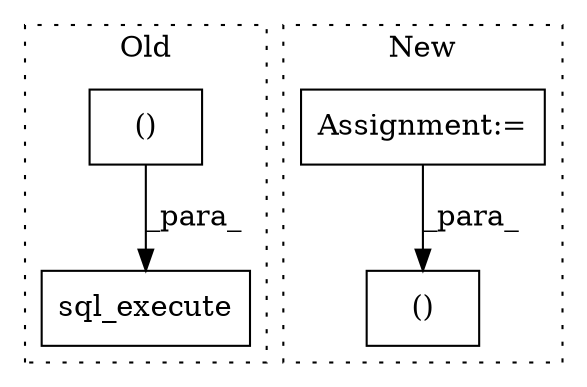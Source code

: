digraph G {
subgraph cluster0 {
1 [label="sql_execute" a="32" s="10085,10271" l="12,2" shape="box"];
3 [label="()" a="106" s="10235" l="36" shape="box"];
label = "Old";
style="dotted";
}
subgraph cluster1 {
2 [label="()" a="106" s="10967" l="27" shape="box"];
4 [label="Assignment:=" a="7" s="10061" l="1" shape="box"];
label = "New";
style="dotted";
}
3 -> 1 [label="_para_"];
4 -> 2 [label="_para_"];
}